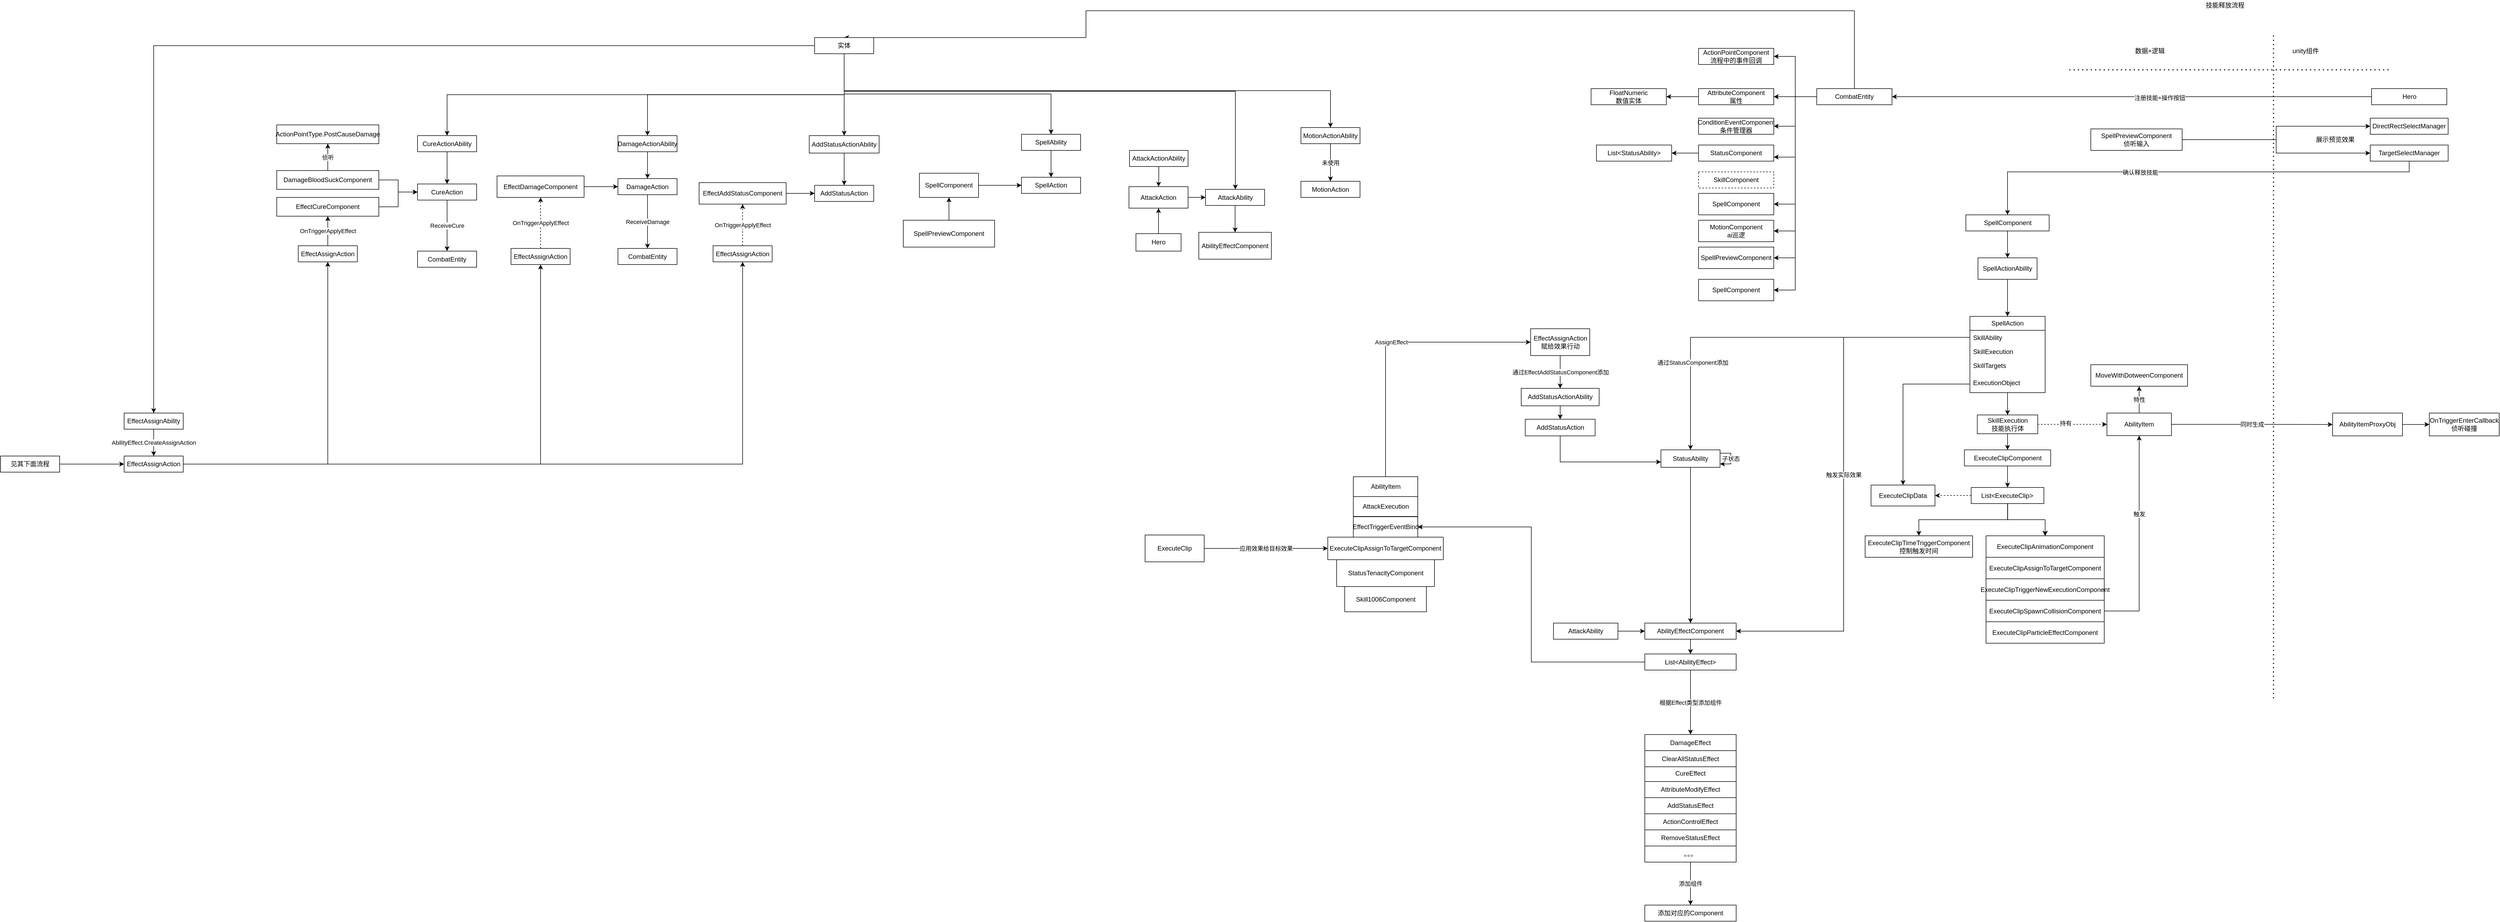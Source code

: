 <mxfile version="21.7.2" type="github">
  <diagram name="第 1 页" id="cYuP9_Ojqshvzmye1KVs">
    <mxGraphModel dx="5370" dy="638" grid="1" gridSize="10" guides="1" tooltips="1" connect="1" arrows="1" fold="1" page="1" pageScale="1" pageWidth="827" pageHeight="1169" math="0" shadow="0">
      <root>
        <mxCell id="0" />
        <mxCell id="1" parent="0" />
        <mxCell id="5B3u7BjO5yEvpYxDOT5w-1" value="技能释放流程" style="text;html=1;strokeColor=none;fillColor=none;align=center;verticalAlign=middle;whiteSpace=wrap;rounded=0;" parent="1" vertex="1">
          <mxGeometry x="350" y="30" width="100" height="20" as="geometry" />
        </mxCell>
        <mxCell id="5B3u7BjO5yEvpYxDOT5w-2" value="" style="endArrow=none;dashed=1;html=1;dashPattern=1 3;strokeWidth=2;rounded=0;" parent="1" edge="1">
          <mxGeometry width="50" height="50" relative="1" as="geometry">
            <mxPoint x="490" y="1330" as="sourcePoint" />
            <mxPoint x="490" y="90" as="targetPoint" />
          </mxGeometry>
        </mxCell>
        <mxCell id="5B3u7BjO5yEvpYxDOT5w-3" value="" style="endArrow=none;dashed=1;html=1;dashPattern=1 3;strokeWidth=2;rounded=0;" parent="1" edge="1">
          <mxGeometry width="50" height="50" relative="1" as="geometry">
            <mxPoint x="110" y="160" as="sourcePoint" />
            <mxPoint x="710" y="160" as="targetPoint" />
          </mxGeometry>
        </mxCell>
        <mxCell id="5B3u7BjO5yEvpYxDOT5w-4" value="数据+逻辑" style="text;html=1;strokeColor=none;fillColor=none;align=center;verticalAlign=middle;whiteSpace=wrap;rounded=0;" parent="1" vertex="1">
          <mxGeometry x="230" y="110" width="60" height="30" as="geometry" />
        </mxCell>
        <mxCell id="5B3u7BjO5yEvpYxDOT5w-5" value="unity组件" style="text;html=1;strokeColor=none;fillColor=none;align=center;verticalAlign=middle;whiteSpace=wrap;rounded=0;" parent="1" vertex="1">
          <mxGeometry x="520" y="110" width="60" height="30" as="geometry" />
        </mxCell>
        <mxCell id="5B3u7BjO5yEvpYxDOT5w-12" value="" style="edgeStyle=orthogonalEdgeStyle;rounded=0;orthogonalLoop=1;jettySize=auto;html=1;" parent="1" source="5B3u7BjO5yEvpYxDOT5w-6" target="5B3u7BjO5yEvpYxDOT5w-11" edge="1">
          <mxGeometry relative="1" as="geometry" />
        </mxCell>
        <mxCell id="5B3u7BjO5yEvpYxDOT5w-13" value="注册技能+操作按钮" style="edgeLabel;html=1;align=center;verticalAlign=middle;resizable=0;points=[];" parent="5B3u7BjO5yEvpYxDOT5w-12" vertex="1" connectable="0">
          <mxGeometry x="-0.115" y="2" relative="1" as="geometry">
            <mxPoint as="offset" />
          </mxGeometry>
        </mxCell>
        <mxCell id="5B3u7BjO5yEvpYxDOT5w-6" value="Hero" style="rounded=0;whiteSpace=wrap;html=1;" parent="1" vertex="1">
          <mxGeometry x="672.5" y="195" width="140" height="30" as="geometry" />
        </mxCell>
        <mxCell id="5B3u7BjO5yEvpYxDOT5w-9" value="" style="edgeStyle=orthogonalEdgeStyle;rounded=0;orthogonalLoop=1;jettySize=auto;html=1;" parent="1" source="5B3u7BjO5yEvpYxDOT5w-7" target="5B3u7BjO5yEvpYxDOT5w-8" edge="1">
          <mxGeometry relative="1" as="geometry" />
        </mxCell>
        <mxCell id="5B3u7BjO5yEvpYxDOT5w-15" style="edgeStyle=orthogonalEdgeStyle;rounded=0;orthogonalLoop=1;jettySize=auto;html=1;" parent="1" source="5B3u7BjO5yEvpYxDOT5w-7" target="5B3u7BjO5yEvpYxDOT5w-14" edge="1">
          <mxGeometry relative="1" as="geometry" />
        </mxCell>
        <mxCell id="5B3u7BjO5yEvpYxDOT5w-7" value="SpellPreviewComponent&lt;br&gt;侦听输入" style="whiteSpace=wrap;html=1;" parent="1" vertex="1">
          <mxGeometry x="150" y="270" width="170" height="40" as="geometry" />
        </mxCell>
        <mxCell id="5B3u7BjO5yEvpYxDOT5w-18" style="edgeStyle=orthogonalEdgeStyle;rounded=0;orthogonalLoop=1;jettySize=auto;html=1;entryX=0.5;entryY=0;entryDx=0;entryDy=0;" parent="1" source="5B3u7BjO5yEvpYxDOT5w-8" target="5B3u7BjO5yEvpYxDOT5w-17" edge="1">
          <mxGeometry relative="1" as="geometry">
            <Array as="points">
              <mxPoint x="620" y="350" />
              <mxPoint x="235" y="350" />
            </Array>
          </mxGeometry>
        </mxCell>
        <mxCell id="5B3u7BjO5yEvpYxDOT5w-19" value="确认释放技能" style="edgeLabel;html=1;align=center;verticalAlign=middle;resizable=0;points=[];" parent="5B3u7BjO5yEvpYxDOT5w-18" vertex="1" connectable="0">
          <mxGeometry x="0.229" y="1" relative="1" as="geometry">
            <mxPoint as="offset" />
          </mxGeometry>
        </mxCell>
        <mxCell id="5B3u7BjO5yEvpYxDOT5w-8" value="TargetSelectManager" style="whiteSpace=wrap;html=1;" parent="1" vertex="1">
          <mxGeometry x="670" y="300" width="145" height="30" as="geometry" />
        </mxCell>
        <mxCell id="5B3u7BjO5yEvpYxDOT5w-73" value="" style="edgeStyle=orthogonalEdgeStyle;rounded=0;orthogonalLoop=1;jettySize=auto;html=1;" parent="1" source="5B3u7BjO5yEvpYxDOT5w-11" target="5B3u7BjO5yEvpYxDOT5w-72" edge="1">
          <mxGeometry relative="1" as="geometry">
            <Array as="points">
              <mxPoint x="-400" y="210" />
              <mxPoint x="-400" y="135" />
            </Array>
          </mxGeometry>
        </mxCell>
        <mxCell id="5B3u7BjO5yEvpYxDOT5w-75" value="" style="edgeStyle=orthogonalEdgeStyle;rounded=0;orthogonalLoop=1;jettySize=auto;html=1;" parent="1" source="5B3u7BjO5yEvpYxDOT5w-11" target="5B3u7BjO5yEvpYxDOT5w-74" edge="1">
          <mxGeometry relative="1" as="geometry" />
        </mxCell>
        <mxCell id="5B3u7BjO5yEvpYxDOT5w-79" value="" style="edgeStyle=orthogonalEdgeStyle;rounded=0;orthogonalLoop=1;jettySize=auto;html=1;" parent="1" source="5B3u7BjO5yEvpYxDOT5w-11" target="5B3u7BjO5yEvpYxDOT5w-74" edge="1">
          <mxGeometry relative="1" as="geometry" />
        </mxCell>
        <mxCell id="5B3u7BjO5yEvpYxDOT5w-81" value="" style="edgeStyle=orthogonalEdgeStyle;rounded=0;orthogonalLoop=1;jettySize=auto;html=1;" parent="1" source="5B3u7BjO5yEvpYxDOT5w-11" target="5B3u7BjO5yEvpYxDOT5w-80" edge="1">
          <mxGeometry relative="1" as="geometry">
            <Array as="points">
              <mxPoint x="-400" y="210" />
              <mxPoint x="-400" y="265" />
            </Array>
          </mxGeometry>
        </mxCell>
        <mxCell id="5B3u7BjO5yEvpYxDOT5w-87" style="edgeStyle=orthogonalEdgeStyle;rounded=0;orthogonalLoop=1;jettySize=auto;html=1;entryX=1;entryY=0.75;entryDx=0;entryDy=0;" parent="1" source="5B3u7BjO5yEvpYxDOT5w-11" target="5B3u7BjO5yEvpYxDOT5w-82" edge="1">
          <mxGeometry relative="1" as="geometry" />
        </mxCell>
        <mxCell id="5B3u7BjO5yEvpYxDOT5w-141" style="edgeStyle=orthogonalEdgeStyle;rounded=0;orthogonalLoop=1;jettySize=auto;html=1;entryX=1;entryY=0.5;entryDx=0;entryDy=0;" parent="1" source="5B3u7BjO5yEvpYxDOT5w-11" target="5B3u7BjO5yEvpYxDOT5w-136" edge="1">
          <mxGeometry relative="1" as="geometry" />
        </mxCell>
        <mxCell id="5B3u7BjO5yEvpYxDOT5w-142" style="edgeStyle=orthogonalEdgeStyle;rounded=0;orthogonalLoop=1;jettySize=auto;html=1;entryX=1;entryY=0.5;entryDx=0;entryDy=0;" parent="1" source="5B3u7BjO5yEvpYxDOT5w-11" target="5B3u7BjO5yEvpYxDOT5w-137" edge="1">
          <mxGeometry relative="1" as="geometry" />
        </mxCell>
        <mxCell id="5B3u7BjO5yEvpYxDOT5w-143" style="edgeStyle=orthogonalEdgeStyle;rounded=0;orthogonalLoop=1;jettySize=auto;html=1;entryX=1;entryY=0.5;entryDx=0;entryDy=0;" parent="1" source="5B3u7BjO5yEvpYxDOT5w-11" target="5B3u7BjO5yEvpYxDOT5w-138" edge="1">
          <mxGeometry relative="1" as="geometry" />
        </mxCell>
        <mxCell id="5B3u7BjO5yEvpYxDOT5w-144" style="edgeStyle=orthogonalEdgeStyle;rounded=0;orthogonalLoop=1;jettySize=auto;html=1;entryX=1;entryY=0.5;entryDx=0;entryDy=0;" parent="1" source="5B3u7BjO5yEvpYxDOT5w-11" target="5B3u7BjO5yEvpYxDOT5w-139" edge="1">
          <mxGeometry relative="1" as="geometry" />
        </mxCell>
        <mxCell id="-J8oJ2Sxk5KtxRYQshvN-3" style="edgeStyle=orthogonalEdgeStyle;rounded=0;orthogonalLoop=1;jettySize=auto;html=1;entryX=0.5;entryY=0;entryDx=0;entryDy=0;exitX=0.5;exitY=0;exitDx=0;exitDy=0;" edge="1" parent="1" source="5B3u7BjO5yEvpYxDOT5w-11" target="-J8oJ2Sxk5KtxRYQshvN-2">
          <mxGeometry relative="1" as="geometry">
            <Array as="points">
              <mxPoint x="-290" y="50" />
              <mxPoint x="-1720" y="50" />
            </Array>
          </mxGeometry>
        </mxCell>
        <mxCell id="5B3u7BjO5yEvpYxDOT5w-11" value="CombatEntity" style="rounded=0;whiteSpace=wrap;html=1;" parent="1" vertex="1">
          <mxGeometry x="-360" y="195" width="140" height="30" as="geometry" />
        </mxCell>
        <mxCell id="5B3u7BjO5yEvpYxDOT5w-14" value="DirectRectSelectManager" style="whiteSpace=wrap;html=1;" parent="1" vertex="1">
          <mxGeometry x="670" y="250" width="145" height="30" as="geometry" />
        </mxCell>
        <mxCell id="5B3u7BjO5yEvpYxDOT5w-16" value="展示预览效果" style="text;html=1;strokeColor=none;fillColor=none;align=center;verticalAlign=middle;whiteSpace=wrap;rounded=0;" parent="1" vertex="1">
          <mxGeometry x="540" y="275" width="130" height="30" as="geometry" />
        </mxCell>
        <mxCell id="5B3u7BjO5yEvpYxDOT5w-21" value="" style="edgeStyle=orthogonalEdgeStyle;rounded=0;orthogonalLoop=1;jettySize=auto;html=1;" parent="1" source="5B3u7BjO5yEvpYxDOT5w-17" target="-J8oJ2Sxk5KtxRYQshvN-30" edge="1">
          <mxGeometry relative="1" as="geometry" />
        </mxCell>
        <mxCell id="5B3u7BjO5yEvpYxDOT5w-17" value="SpellComponent" style="whiteSpace=wrap;html=1;" parent="1" vertex="1">
          <mxGeometry x="-82.5" y="430" width="155" height="30" as="geometry" />
        </mxCell>
        <mxCell id="5B3u7BjO5yEvpYxDOT5w-27" value="" style="edgeStyle=orthogonalEdgeStyle;rounded=0;orthogonalLoop=1;jettySize=auto;html=1;" parent="1" source="5B3u7BjO5yEvpYxDOT5w-22" target="5B3u7BjO5yEvpYxDOT5w-26" edge="1">
          <mxGeometry relative="1" as="geometry" />
        </mxCell>
        <mxCell id="5B3u7BjO5yEvpYxDOT5w-22" value="SpellAction" style="swimlane;fontStyle=0;childLayout=stackLayout;horizontal=1;startSize=26;fillColor=none;horizontalStack=0;resizeParent=1;resizeParentMax=0;resizeLast=0;collapsible=1;marginBottom=0;whiteSpace=wrap;html=1;" parent="1" vertex="1">
          <mxGeometry x="-75" y="619" width="140" height="142" as="geometry" />
        </mxCell>
        <mxCell id="5B3u7BjO5yEvpYxDOT5w-23" value="SkillAbility" style="text;strokeColor=none;fillColor=none;align=left;verticalAlign=top;spacingLeft=4;spacingRight=4;overflow=hidden;rotatable=0;points=[[0,0.5],[1,0.5]];portConstraint=eastwest;whiteSpace=wrap;html=1;" parent="5B3u7BjO5yEvpYxDOT5w-22" vertex="1">
          <mxGeometry y="26" width="140" height="26" as="geometry" />
        </mxCell>
        <mxCell id="5B3u7BjO5yEvpYxDOT5w-24" value="SkillExecution" style="text;strokeColor=none;fillColor=none;align=left;verticalAlign=top;spacingLeft=4;spacingRight=4;overflow=hidden;rotatable=0;points=[[0,0.5],[1,0.5]];portConstraint=eastwest;whiteSpace=wrap;html=1;" parent="5B3u7BjO5yEvpYxDOT5w-22" vertex="1">
          <mxGeometry y="52" width="140" height="26" as="geometry" />
        </mxCell>
        <mxCell id="5B3u7BjO5yEvpYxDOT5w-62" value="SkillTargets" style="text;strokeColor=none;fillColor=none;align=left;verticalAlign=top;spacingLeft=4;spacingRight=4;overflow=hidden;rotatable=0;points=[[0,0.5],[1,0.5]];portConstraint=eastwest;whiteSpace=wrap;html=1;" parent="5B3u7BjO5yEvpYxDOT5w-22" vertex="1">
          <mxGeometry y="78" width="140" height="32" as="geometry" />
        </mxCell>
        <mxCell id="5B3u7BjO5yEvpYxDOT5w-25" value="ExecutionObject" style="text;strokeColor=none;fillColor=none;align=left;verticalAlign=top;spacingLeft=4;spacingRight=4;overflow=hidden;rotatable=0;points=[[0,0.5],[1,0.5]];portConstraint=eastwest;whiteSpace=wrap;html=1;" parent="5B3u7BjO5yEvpYxDOT5w-22" vertex="1">
          <mxGeometry y="110" width="140" height="32" as="geometry" />
        </mxCell>
        <mxCell id="5B3u7BjO5yEvpYxDOT5w-29" value="" style="edgeStyle=orthogonalEdgeStyle;rounded=0;orthogonalLoop=1;jettySize=auto;html=1;" parent="1" source="5B3u7BjO5yEvpYxDOT5w-26" target="5B3u7BjO5yEvpYxDOT5w-28" edge="1">
          <mxGeometry relative="1" as="geometry" />
        </mxCell>
        <mxCell id="5B3u7BjO5yEvpYxDOT5w-55" style="edgeStyle=orthogonalEdgeStyle;rounded=0;orthogonalLoop=1;jettySize=auto;html=1;dashed=1;" parent="1" source="5B3u7BjO5yEvpYxDOT5w-26" target="5B3u7BjO5yEvpYxDOT5w-48" edge="1">
          <mxGeometry relative="1" as="geometry" />
        </mxCell>
        <mxCell id="5B3u7BjO5yEvpYxDOT5w-56" value="持有" style="edgeLabel;html=1;align=center;verticalAlign=middle;resizable=0;points=[];" parent="5B3u7BjO5yEvpYxDOT5w-55" vertex="1" connectable="0">
          <mxGeometry x="-0.198" y="2" relative="1" as="geometry">
            <mxPoint as="offset" />
          </mxGeometry>
        </mxCell>
        <mxCell id="5B3u7BjO5yEvpYxDOT5w-26" value="SkillExecution&lt;br&gt;技能执行体" style="whiteSpace=wrap;html=1;fillColor=none;fontStyle=0;startSize=26;" parent="1" vertex="1">
          <mxGeometry x="-61.25" y="802.5" width="112.5" height="35" as="geometry" />
        </mxCell>
        <mxCell id="5B3u7BjO5yEvpYxDOT5w-31" value="" style="edgeStyle=orthogonalEdgeStyle;rounded=0;orthogonalLoop=1;jettySize=auto;html=1;" parent="1" source="5B3u7BjO5yEvpYxDOT5w-28" target="5B3u7BjO5yEvpYxDOT5w-30" edge="1">
          <mxGeometry relative="1" as="geometry" />
        </mxCell>
        <mxCell id="5B3u7BjO5yEvpYxDOT5w-28" value="ExecuteClipComponent" style="whiteSpace=wrap;html=1;fillColor=none;fontStyle=0;startSize=26;" parent="1" vertex="1">
          <mxGeometry x="-85.31" y="867.5" width="160.62" height="30" as="geometry" />
        </mxCell>
        <mxCell id="5B3u7BjO5yEvpYxDOT5w-33" value="" style="edgeStyle=orthogonalEdgeStyle;rounded=0;orthogonalLoop=1;jettySize=auto;html=1;" parent="1" source="5B3u7BjO5yEvpYxDOT5w-30" target="5B3u7BjO5yEvpYxDOT5w-32" edge="1">
          <mxGeometry relative="1" as="geometry" />
        </mxCell>
        <mxCell id="5B3u7BjO5yEvpYxDOT5w-34" value="" style="edgeStyle=orthogonalEdgeStyle;rounded=0;orthogonalLoop=1;jettySize=auto;html=1;" parent="1" source="5B3u7BjO5yEvpYxDOT5w-30" target="5B3u7BjO5yEvpYxDOT5w-32" edge="1">
          <mxGeometry relative="1" as="geometry" />
        </mxCell>
        <mxCell id="5B3u7BjO5yEvpYxDOT5w-35" value="" style="edgeStyle=orthogonalEdgeStyle;rounded=0;orthogonalLoop=1;jettySize=auto;html=1;" parent="1" source="5B3u7BjO5yEvpYxDOT5w-30" target="5B3u7BjO5yEvpYxDOT5w-32" edge="1">
          <mxGeometry relative="1" as="geometry" />
        </mxCell>
        <mxCell id="5B3u7BjO5yEvpYxDOT5w-36" value="" style="edgeStyle=orthogonalEdgeStyle;rounded=0;orthogonalLoop=1;jettySize=auto;html=1;" parent="1" source="5B3u7BjO5yEvpYxDOT5w-30" target="5B3u7BjO5yEvpYxDOT5w-32" edge="1">
          <mxGeometry relative="1" as="geometry" />
        </mxCell>
        <mxCell id="5B3u7BjO5yEvpYxDOT5w-37" value="" style="edgeStyle=orthogonalEdgeStyle;rounded=0;orthogonalLoop=1;jettySize=auto;html=1;" parent="1" source="5B3u7BjO5yEvpYxDOT5w-30" target="5B3u7BjO5yEvpYxDOT5w-32" edge="1">
          <mxGeometry relative="1" as="geometry" />
        </mxCell>
        <mxCell id="5B3u7BjO5yEvpYxDOT5w-40" value="" style="edgeStyle=orthogonalEdgeStyle;rounded=0;orthogonalLoop=1;jettySize=auto;html=1;" parent="1" source="5B3u7BjO5yEvpYxDOT5w-30" target="5B3u7BjO5yEvpYxDOT5w-32" edge="1">
          <mxGeometry relative="1" as="geometry" />
        </mxCell>
        <mxCell id="5B3u7BjO5yEvpYxDOT5w-41" value="" style="edgeStyle=orthogonalEdgeStyle;rounded=0;orthogonalLoop=1;jettySize=auto;html=1;" parent="1" source="5B3u7BjO5yEvpYxDOT5w-30" target="5B3u7BjO5yEvpYxDOT5w-32" edge="1">
          <mxGeometry relative="1" as="geometry" />
        </mxCell>
        <mxCell id="5B3u7BjO5yEvpYxDOT5w-42" value="" style="edgeStyle=orthogonalEdgeStyle;rounded=0;orthogonalLoop=1;jettySize=auto;html=1;" parent="1" source="5B3u7BjO5yEvpYxDOT5w-30" target="5B3u7BjO5yEvpYxDOT5w-32" edge="1">
          <mxGeometry relative="1" as="geometry" />
        </mxCell>
        <mxCell id="5B3u7BjO5yEvpYxDOT5w-46" value="" style="edgeStyle=orthogonalEdgeStyle;rounded=0;orthogonalLoop=1;jettySize=auto;html=1;" parent="1" source="5B3u7BjO5yEvpYxDOT5w-30" target="5B3u7BjO5yEvpYxDOT5w-45" edge="1">
          <mxGeometry relative="1" as="geometry">
            <mxPoint x="50" y="1037.5" as="targetPoint" />
          </mxGeometry>
        </mxCell>
        <mxCell id="5B3u7BjO5yEvpYxDOT5w-66" style="edgeStyle=orthogonalEdgeStyle;rounded=0;orthogonalLoop=1;jettySize=auto;html=1;dashed=1;" parent="1" source="5B3u7BjO5yEvpYxDOT5w-30" target="5B3u7BjO5yEvpYxDOT5w-64" edge="1">
          <mxGeometry relative="1" as="geometry" />
        </mxCell>
        <mxCell id="5B3u7BjO5yEvpYxDOT5w-30" value="List&amp;lt;ExecuteClip&amp;gt;" style="whiteSpace=wrap;html=1;fillColor=none;fontStyle=0;startSize=26;" parent="1" vertex="1">
          <mxGeometry x="-72.65" y="937.5" width="135.31" height="30" as="geometry" />
        </mxCell>
        <mxCell id="5B3u7BjO5yEvpYxDOT5w-32" value="ExecuteClipAnimationComponent" style="whiteSpace=wrap;html=1;fillColor=none;fontStyle=0;startSize=26;" parent="1" vertex="1">
          <mxGeometry x="-45" y="1027.5" width="220" height="40" as="geometry" />
        </mxCell>
        <mxCell id="5B3u7BjO5yEvpYxDOT5w-45" value="ExecuteClipTimeTriggerComponent&lt;br&gt;控制触发时间" style="whiteSpace=wrap;html=1;fillColor=none;fontStyle=0;startSize=26;" parent="1" vertex="1">
          <mxGeometry x="-270" y="1027.5" width="200" height="40" as="geometry" />
        </mxCell>
        <mxCell id="5B3u7BjO5yEvpYxDOT5w-61" value="同时生成" style="edgeStyle=orthogonalEdgeStyle;rounded=0;orthogonalLoop=1;jettySize=auto;html=1;" parent="1" source="5B3u7BjO5yEvpYxDOT5w-48" target="5B3u7BjO5yEvpYxDOT5w-58" edge="1">
          <mxGeometry relative="1" as="geometry" />
        </mxCell>
        <mxCell id="5B3u7BjO5yEvpYxDOT5w-71" value="特性" style="edgeStyle=orthogonalEdgeStyle;rounded=0;orthogonalLoop=1;jettySize=auto;html=1;" parent="1" source="5B3u7BjO5yEvpYxDOT5w-48" target="5B3u7BjO5yEvpYxDOT5w-70" edge="1">
          <mxGeometry relative="1" as="geometry" />
        </mxCell>
        <mxCell id="5B3u7BjO5yEvpYxDOT5w-48" value="AbilityItem" style="html=1;whiteSpace=wrap;" parent="1" vertex="1">
          <mxGeometry x="180" y="799" width="120" height="42" as="geometry" />
        </mxCell>
        <mxCell id="5B3u7BjO5yEvpYxDOT5w-49" value="ExecuteClipAssignToTargetComponent" style="html=1;whiteSpace=wrap;" parent="1" vertex="1">
          <mxGeometry x="-45" y="1067.5" width="220" height="40" as="geometry" />
        </mxCell>
        <mxCell id="5B3u7BjO5yEvpYxDOT5w-50" value="ExecuteClipTriggerNewExecutionComponent" style="html=1;whiteSpace=wrap;" parent="1" vertex="1">
          <mxGeometry x="-45" y="1107.5" width="220" height="40" as="geometry" />
        </mxCell>
        <mxCell id="5B3u7BjO5yEvpYxDOT5w-54" style="edgeStyle=orthogonalEdgeStyle;rounded=0;orthogonalLoop=1;jettySize=auto;html=1;entryX=0.5;entryY=1;entryDx=0;entryDy=0;" parent="1" source="5B3u7BjO5yEvpYxDOT5w-51" target="5B3u7BjO5yEvpYxDOT5w-48" edge="1">
          <mxGeometry relative="1" as="geometry" />
        </mxCell>
        <mxCell id="5B3u7BjO5yEvpYxDOT5w-57" value="触发" style="edgeLabel;html=1;align=center;verticalAlign=middle;resizable=0;points=[];" parent="5B3u7BjO5yEvpYxDOT5w-54" vertex="1" connectable="0">
          <mxGeometry x="0.254" relative="1" as="geometry">
            <mxPoint as="offset" />
          </mxGeometry>
        </mxCell>
        <mxCell id="5B3u7BjO5yEvpYxDOT5w-51" value="ExecuteClipSpawnCollisionComponent" style="html=1;whiteSpace=wrap;" parent="1" vertex="1">
          <mxGeometry x="-45" y="1147.5" width="220" height="40" as="geometry" />
        </mxCell>
        <mxCell id="5B3u7BjO5yEvpYxDOT5w-52" value="ExecuteClipParticleEffectComponent" style="html=1;whiteSpace=wrap;" parent="1" vertex="1">
          <mxGeometry x="-45" y="1187.5" width="220" height="40" as="geometry" />
        </mxCell>
        <mxCell id="5B3u7BjO5yEvpYxDOT5w-68" value="" style="edgeStyle=orthogonalEdgeStyle;rounded=0;orthogonalLoop=1;jettySize=auto;html=1;" parent="1" source="5B3u7BjO5yEvpYxDOT5w-58" target="5B3u7BjO5yEvpYxDOT5w-67" edge="1">
          <mxGeometry relative="1" as="geometry" />
        </mxCell>
        <mxCell id="5B3u7BjO5yEvpYxDOT5w-58" value="AbilityItemProxyObj" style="html=1;whiteSpace=wrap;" parent="1" vertex="1">
          <mxGeometry x="600" y="799" width="130" height="42.5" as="geometry" />
        </mxCell>
        <mxCell id="5B3u7BjO5yEvpYxDOT5w-64" value="ExecuteClipData" style="html=1;whiteSpace=wrap;" parent="1" vertex="1">
          <mxGeometry x="-259" y="933" width="119" height="39" as="geometry" />
        </mxCell>
        <mxCell id="5B3u7BjO5yEvpYxDOT5w-65" style="edgeStyle=orthogonalEdgeStyle;rounded=0;orthogonalLoop=1;jettySize=auto;html=1;" parent="1" source="5B3u7BjO5yEvpYxDOT5w-25" target="5B3u7BjO5yEvpYxDOT5w-64" edge="1">
          <mxGeometry relative="1" as="geometry" />
        </mxCell>
        <mxCell id="5B3u7BjO5yEvpYxDOT5w-67" value="OnTriggerEnterCallback&lt;br&gt;侦听碰撞" style="html=1;whiteSpace=wrap;" parent="1" vertex="1">
          <mxGeometry x="780" y="799" width="130" height="42.5" as="geometry" />
        </mxCell>
        <mxCell id="5B3u7BjO5yEvpYxDOT5w-70" value="MoveWithDotweenComponent" style="html=1;whiteSpace=wrap;" parent="1" vertex="1">
          <mxGeometry x="150" y="709" width="180" height="40" as="geometry" />
        </mxCell>
        <mxCell id="5B3u7BjO5yEvpYxDOT5w-72" value="ActionPointComponent&lt;br&gt;流程中的事件回调" style="rounded=0;whiteSpace=wrap;html=1;" parent="1" vertex="1">
          <mxGeometry x="-580" y="120" width="140" height="30" as="geometry" />
        </mxCell>
        <mxCell id="5B3u7BjO5yEvpYxDOT5w-77" value="" style="edgeStyle=orthogonalEdgeStyle;rounded=0;orthogonalLoop=1;jettySize=auto;html=1;" parent="1" source="5B3u7BjO5yEvpYxDOT5w-74" target="5B3u7BjO5yEvpYxDOT5w-76" edge="1">
          <mxGeometry relative="1" as="geometry" />
        </mxCell>
        <mxCell id="5B3u7BjO5yEvpYxDOT5w-74" value="AttributeComponent&lt;br&gt;属性" style="rounded=0;whiteSpace=wrap;html=1;" parent="1" vertex="1">
          <mxGeometry x="-580" y="195" width="140" height="30" as="geometry" />
        </mxCell>
        <mxCell id="5B3u7BjO5yEvpYxDOT5w-76" value="FloatNumeric&lt;br&gt;数值实体" style="rounded=0;whiteSpace=wrap;html=1;" parent="1" vertex="1">
          <mxGeometry x="-780" y="195" width="140" height="30" as="geometry" />
        </mxCell>
        <mxCell id="5B3u7BjO5yEvpYxDOT5w-80" value="ConditionEventComponent&lt;br&gt;条件管理器" style="rounded=0;whiteSpace=wrap;html=1;" parent="1" vertex="1">
          <mxGeometry x="-580" y="250" width="140" height="30" as="geometry" />
        </mxCell>
        <mxCell id="5B3u7BjO5yEvpYxDOT5w-86" style="edgeStyle=orthogonalEdgeStyle;rounded=0;orthogonalLoop=1;jettySize=auto;html=1;" parent="1" source="5B3u7BjO5yEvpYxDOT5w-82" target="5B3u7BjO5yEvpYxDOT5w-83" edge="1">
          <mxGeometry relative="1" as="geometry" />
        </mxCell>
        <mxCell id="5B3u7BjO5yEvpYxDOT5w-82" value="StatusComponent" style="rounded=0;whiteSpace=wrap;html=1;" parent="1" vertex="1">
          <mxGeometry x="-580" y="300" width="140" height="30" as="geometry" />
        </mxCell>
        <mxCell id="5B3u7BjO5yEvpYxDOT5w-83" value="List&amp;lt;StatusAbility&amp;gt;" style="rounded=0;whiteSpace=wrap;html=1;" parent="1" vertex="1">
          <mxGeometry x="-770" y="300" width="140" height="30" as="geometry" />
        </mxCell>
        <mxCell id="5B3u7BjO5yEvpYxDOT5w-84" value="SkillComponent" style="rounded=0;whiteSpace=wrap;html=1;dashed=1;" parent="1" vertex="1">
          <mxGeometry x="-580" y="350" width="140" height="30" as="geometry" />
        </mxCell>
        <mxCell id="5B3u7BjO5yEvpYxDOT5w-98" value="" style="edgeStyle=orthogonalEdgeStyle;rounded=0;orthogonalLoop=1;jettySize=auto;html=1;" parent="1" source="5B3u7BjO5yEvpYxDOT5w-94" target="5B3u7BjO5yEvpYxDOT5w-97" edge="1">
          <mxGeometry relative="1" as="geometry" />
        </mxCell>
        <mxCell id="5B3u7BjO5yEvpYxDOT5w-94" value="StatusAbility" style="html=1;whiteSpace=wrap;" parent="1" vertex="1">
          <mxGeometry x="-650" y="867.5" width="110" height="32.5" as="geometry" />
        </mxCell>
        <mxCell id="5B3u7BjO5yEvpYxDOT5w-93" style="edgeStyle=orthogonalEdgeStyle;rounded=0;orthogonalLoop=1;jettySize=auto;html=1;" parent="1" source="5B3u7BjO5yEvpYxDOT5w-23" target="5B3u7BjO5yEvpYxDOT5w-94" edge="1">
          <mxGeometry relative="1" as="geometry">
            <mxPoint x="-200" y="658" as="targetPoint" />
          </mxGeometry>
        </mxCell>
        <mxCell id="5B3u7BjO5yEvpYxDOT5w-95" value="通过StatusComponent添加" style="edgeLabel;html=1;align=center;verticalAlign=middle;resizable=0;points=[];" parent="5B3u7BjO5yEvpYxDOT5w-93" vertex="1" connectable="0">
          <mxGeometry x="0.554" y="4" relative="1" as="geometry">
            <mxPoint as="offset" />
          </mxGeometry>
        </mxCell>
        <mxCell id="5B3u7BjO5yEvpYxDOT5w-96" value="子状态" style="edgeStyle=orthogonalEdgeStyle;rounded=0;orthogonalLoop=1;jettySize=auto;html=1;" parent="1" source="5B3u7BjO5yEvpYxDOT5w-94" target="5B3u7BjO5yEvpYxDOT5w-94" edge="1">
          <mxGeometry relative="1" as="geometry" />
        </mxCell>
        <mxCell id="5B3u7BjO5yEvpYxDOT5w-100" value="" style="edgeStyle=orthogonalEdgeStyle;rounded=0;orthogonalLoop=1;jettySize=auto;html=1;" parent="1" source="5B3u7BjO5yEvpYxDOT5w-97" target="5B3u7BjO5yEvpYxDOT5w-99" edge="1">
          <mxGeometry relative="1" as="geometry" />
        </mxCell>
        <mxCell id="5B3u7BjO5yEvpYxDOT5w-97" value="AbilityEffectComponent" style="html=1;whiteSpace=wrap;" parent="1" vertex="1">
          <mxGeometry x="-680" y="1190" width="170" height="30" as="geometry" />
        </mxCell>
        <mxCell id="5B3u7BjO5yEvpYxDOT5w-132" style="edgeStyle=orthogonalEdgeStyle;rounded=0;orthogonalLoop=1;jettySize=auto;html=1;entryX=1;entryY=0.5;entryDx=0;entryDy=0;" parent="1" source="5B3u7BjO5yEvpYxDOT5w-99" target="5B3u7BjO5yEvpYxDOT5w-126" edge="1">
          <mxGeometry relative="1" as="geometry" />
        </mxCell>
        <mxCell id="-J8oJ2Sxk5KtxRYQshvN-27" value="根据Effect类型添加组件" style="edgeStyle=orthogonalEdgeStyle;rounded=0;orthogonalLoop=1;jettySize=auto;html=1;" edge="1" parent="1" source="5B3u7BjO5yEvpYxDOT5w-99" target="5B3u7BjO5yEvpYxDOT5w-103">
          <mxGeometry relative="1" as="geometry" />
        </mxCell>
        <mxCell id="5B3u7BjO5yEvpYxDOT5w-99" value="List&amp;lt;AbilityEffect&amp;gt;" style="html=1;whiteSpace=wrap;" parent="1" vertex="1">
          <mxGeometry x="-680" y="1247.5" width="170" height="30" as="geometry" />
        </mxCell>
        <mxCell id="5B3u7BjO5yEvpYxDOT5w-103" value="DamageEffect" style="html=1;whiteSpace=wrap;" parent="1" vertex="1">
          <mxGeometry x="-680" y="1397.5" width="170" height="30" as="geometry" />
        </mxCell>
        <mxCell id="5B3u7BjO5yEvpYxDOT5w-105" value="CureEffect" style="html=1;whiteSpace=wrap;" parent="1" vertex="1">
          <mxGeometry x="-680" y="1455" width="170" height="30" as="geometry" />
        </mxCell>
        <mxCell id="5B3u7BjO5yEvpYxDOT5w-107" value="AttributeModifyEffect" style="html=1;whiteSpace=wrap;" parent="1" vertex="1">
          <mxGeometry x="-680" y="1485" width="170" height="30" as="geometry" />
        </mxCell>
        <mxCell id="5B3u7BjO5yEvpYxDOT5w-109" value="ClearAllStatusEffect" style="html=1;whiteSpace=wrap;" parent="1" vertex="1">
          <mxGeometry x="-680" y="1427.5" width="170" height="30" as="geometry" />
        </mxCell>
        <mxCell id="5B3u7BjO5yEvpYxDOT5w-111" value="AddStatusEffect" style="html=1;whiteSpace=wrap;" parent="1" vertex="1">
          <mxGeometry x="-680" y="1515" width="170" height="30" as="geometry" />
        </mxCell>
        <mxCell id="5B3u7BjO5yEvpYxDOT5w-112" value="ActionControlEffect" style="html=1;whiteSpace=wrap;" parent="1" vertex="1">
          <mxGeometry x="-680" y="1545" width="170" height="30" as="geometry" />
        </mxCell>
        <mxCell id="5B3u7BjO5yEvpYxDOT5w-113" value="RemoveStatusEffect" style="html=1;whiteSpace=wrap;" parent="1" vertex="1">
          <mxGeometry x="-680" y="1575" width="170" height="30" as="geometry" />
        </mxCell>
        <mxCell id="-J8oJ2Sxk5KtxRYQshvN-24" value="添加组件" style="edgeStyle=orthogonalEdgeStyle;rounded=0;orthogonalLoop=1;jettySize=auto;html=1;" edge="1" parent="1" source="5B3u7BjO5yEvpYxDOT5w-114" target="-J8oJ2Sxk5KtxRYQshvN-23">
          <mxGeometry relative="1" as="geometry" />
        </mxCell>
        <mxCell id="5B3u7BjO5yEvpYxDOT5w-114" value="。。。" style="html=1;whiteSpace=wrap;" parent="1" vertex="1">
          <mxGeometry x="-680" y="1605" width="170" height="30" as="geometry" />
        </mxCell>
        <mxCell id="5B3u7BjO5yEvpYxDOT5w-121" style="edgeStyle=orthogonalEdgeStyle;rounded=0;orthogonalLoop=1;jettySize=auto;html=1;" parent="1" source="5B3u7BjO5yEvpYxDOT5w-115" target="5B3u7BjO5yEvpYxDOT5w-94" edge="1">
          <mxGeometry relative="1" as="geometry">
            <Array as="points">
              <mxPoint x="-837" y="890" />
            </Array>
          </mxGeometry>
        </mxCell>
        <mxCell id="5B3u7BjO5yEvpYxDOT5w-115" value="AddStatusAction" style="html=1;whiteSpace=wrap;" parent="1" vertex="1">
          <mxGeometry x="-902.5" y="810.5" width="130" height="31" as="geometry" />
        </mxCell>
        <mxCell id="5B3u7BjO5yEvpYxDOT5w-117" style="edgeStyle=orthogonalEdgeStyle;rounded=0;orthogonalLoop=1;jettySize=auto;html=1;" parent="1" source="5B3u7BjO5yEvpYxDOT5w-116" target="5B3u7BjO5yEvpYxDOT5w-115" edge="1">
          <mxGeometry relative="1" as="geometry" />
        </mxCell>
        <mxCell id="5B3u7BjO5yEvpYxDOT5w-116" value="AddStatusActionAbility" style="html=1;whiteSpace=wrap;" parent="1" vertex="1">
          <mxGeometry x="-910" y="753" width="145" height="32.5" as="geometry" />
        </mxCell>
        <mxCell id="5B3u7BjO5yEvpYxDOT5w-119" value="通过EffectAddStatusComponent添加" style="edgeStyle=orthogonalEdgeStyle;rounded=0;orthogonalLoop=1;jettySize=auto;html=1;" parent="1" source="5B3u7BjO5yEvpYxDOT5w-118" target="5B3u7BjO5yEvpYxDOT5w-116" edge="1">
          <mxGeometry relative="1" as="geometry" />
        </mxCell>
        <mxCell id="5B3u7BjO5yEvpYxDOT5w-118" value="EffectAssignAction&lt;br&gt;赋给效果行动" style="html=1;whiteSpace=wrap;" parent="1" vertex="1">
          <mxGeometry x="-892.5" y="642" width="110" height="50" as="geometry" />
        </mxCell>
        <mxCell id="5B3u7BjO5yEvpYxDOT5w-123" value="AssignEffect" style="edgeStyle=orthogonalEdgeStyle;rounded=0;orthogonalLoop=1;jettySize=auto;html=1;" parent="1" source="5B3u7BjO5yEvpYxDOT5w-122" target="5B3u7BjO5yEvpYxDOT5w-118" edge="1">
          <mxGeometry relative="1" as="geometry">
            <Array as="points">
              <mxPoint x="-1162" y="667" />
            </Array>
          </mxGeometry>
        </mxCell>
        <mxCell id="5B3u7BjO5yEvpYxDOT5w-122" value="AbilityItem" style="html=1;whiteSpace=wrap;" parent="1" vertex="1">
          <mxGeometry x="-1222.5" y="917.5" width="120" height="37" as="geometry" />
        </mxCell>
        <mxCell id="5B3u7BjO5yEvpYxDOT5w-125" value="AttackExecution" style="html=1;whiteSpace=wrap;" parent="1" vertex="1">
          <mxGeometry x="-1222.5" y="954.5" width="120" height="37" as="geometry" />
        </mxCell>
        <mxCell id="5B3u7BjO5yEvpYxDOT5w-126" value="EffectTriggerEventBind" style="html=1;whiteSpace=wrap;" parent="1" vertex="1">
          <mxGeometry x="-1222.5" y="992" width="120" height="38" as="geometry" />
        </mxCell>
        <mxCell id="5B3u7BjO5yEvpYxDOT5w-127" value="ExecuteClipAssignToTargetComponent" style="html=1;whiteSpace=wrap;" parent="1" vertex="1">
          <mxGeometry x="-1270" y="1030" width="215" height="42" as="geometry" />
        </mxCell>
        <mxCell id="5B3u7BjO5yEvpYxDOT5w-128" value="StatusTenacityComponent" style="html=1;whiteSpace=wrap;" parent="1" vertex="1">
          <mxGeometry x="-1253.5" y="1072" width="182" height="50" as="geometry" />
        </mxCell>
        <mxCell id="5B3u7BjO5yEvpYxDOT5w-129" value="Skill1006Component" style="html=1;whiteSpace=wrap;" parent="1" vertex="1">
          <mxGeometry x="-1238.5" y="1122" width="152" height="47" as="geometry" />
        </mxCell>
        <mxCell id="5B3u7BjO5yEvpYxDOT5w-134" value="应用效果给目标效果" style="edgeStyle=orthogonalEdgeStyle;rounded=0;orthogonalLoop=1;jettySize=auto;html=1;" parent="1" source="5B3u7BjO5yEvpYxDOT5w-133" target="5B3u7BjO5yEvpYxDOT5w-127" edge="1">
          <mxGeometry relative="1" as="geometry" />
        </mxCell>
        <mxCell id="5B3u7BjO5yEvpYxDOT5w-133" value="ExecuteClip" style="html=1;whiteSpace=wrap;" parent="1" vertex="1">
          <mxGeometry x="-1610" y="1026" width="110" height="50" as="geometry" />
        </mxCell>
        <mxCell id="5B3u7BjO5yEvpYxDOT5w-136" value="SpellComponent" style="html=1;whiteSpace=wrap;" parent="1" vertex="1">
          <mxGeometry x="-580" y="390" width="140" height="40" as="geometry" />
        </mxCell>
        <mxCell id="5B3u7BjO5yEvpYxDOT5w-137" value="MotionComponent&lt;br&gt;ai巡逻" style="html=1;whiteSpace=wrap;" parent="1" vertex="1">
          <mxGeometry x="-580" y="440" width="140" height="40" as="geometry" />
        </mxCell>
        <mxCell id="5B3u7BjO5yEvpYxDOT5w-138" value="SpellPreviewComponent" style="html=1;whiteSpace=wrap;" parent="1" vertex="1">
          <mxGeometry x="-580" y="490" width="140" height="40" as="geometry" />
        </mxCell>
        <mxCell id="5B3u7BjO5yEvpYxDOT5w-139" value="SpellComponent" style="html=1;whiteSpace=wrap;" parent="1" vertex="1">
          <mxGeometry x="-580" y="550" width="140" height="40" as="geometry" />
        </mxCell>
        <mxCell id="5B3u7BjO5yEvpYxDOT5w-148" value="触发实际效果" style="edgeStyle=orthogonalEdgeStyle;rounded=0;orthogonalLoop=1;jettySize=auto;html=1;entryX=1;entryY=0.5;entryDx=0;entryDy=0;" parent="1" source="5B3u7BjO5yEvpYxDOT5w-23" target="5B3u7BjO5yEvpYxDOT5w-97" edge="1">
          <mxGeometry relative="1" as="geometry">
            <Array as="points">
              <mxPoint x="-310" y="658" />
              <mxPoint x="-310" y="1205" />
            </Array>
          </mxGeometry>
        </mxCell>
        <mxCell id="-J8oJ2Sxk5KtxRYQshvN-5" style="edgeStyle=orthogonalEdgeStyle;rounded=0;orthogonalLoop=1;jettySize=auto;html=1;exitX=0.5;exitY=1;exitDx=0;exitDy=0;" edge="1" parent="1" source="-J8oJ2Sxk5KtxRYQshvN-2" target="-J8oJ2Sxk5KtxRYQshvN-4">
          <mxGeometry relative="1" as="geometry" />
        </mxCell>
        <mxCell id="-J8oJ2Sxk5KtxRYQshvN-7" style="edgeStyle=orthogonalEdgeStyle;rounded=0;orthogonalLoop=1;jettySize=auto;html=1;exitX=0.5;exitY=1;exitDx=0;exitDy=0;" edge="1" parent="1" source="-J8oJ2Sxk5KtxRYQshvN-2" target="-J8oJ2Sxk5KtxRYQshvN-6">
          <mxGeometry relative="1" as="geometry" />
        </mxCell>
        <mxCell id="-J8oJ2Sxk5KtxRYQshvN-9" style="edgeStyle=orthogonalEdgeStyle;rounded=0;orthogonalLoop=1;jettySize=auto;html=1;exitX=0.5;exitY=1;exitDx=0;exitDy=0;" edge="1" parent="1" source="-J8oJ2Sxk5KtxRYQshvN-2" target="-J8oJ2Sxk5KtxRYQshvN-8">
          <mxGeometry relative="1" as="geometry">
            <Array as="points">
              <mxPoint x="-2170" y="115" />
              <mxPoint x="-3455" y="115" />
            </Array>
          </mxGeometry>
        </mxCell>
        <mxCell id="-J8oJ2Sxk5KtxRYQshvN-11" style="edgeStyle=orthogonalEdgeStyle;rounded=0;orthogonalLoop=1;jettySize=auto;html=1;exitX=0.5;exitY=1;exitDx=0;exitDy=0;" edge="1" parent="1" source="-J8oJ2Sxk5KtxRYQshvN-2" target="-J8oJ2Sxk5KtxRYQshvN-10">
          <mxGeometry relative="1" as="geometry">
            <Array as="points">
              <mxPoint x="-2170" y="200" />
              <mxPoint x="-1442" y="200" />
            </Array>
          </mxGeometry>
        </mxCell>
        <mxCell id="-J8oJ2Sxk5KtxRYQshvN-13" style="edgeStyle=orthogonalEdgeStyle;rounded=0;orthogonalLoop=1;jettySize=auto;html=1;exitX=0.5;exitY=1;exitDx=0;exitDy=0;" edge="1" parent="1" source="-J8oJ2Sxk5KtxRYQshvN-2" target="-J8oJ2Sxk5KtxRYQshvN-12">
          <mxGeometry relative="1" as="geometry" />
        </mxCell>
        <mxCell id="-J8oJ2Sxk5KtxRYQshvN-60" value="" style="edgeStyle=orthogonalEdgeStyle;rounded=0;orthogonalLoop=1;jettySize=auto;html=1;exitX=0.5;exitY=1;exitDx=0;exitDy=0;" edge="1" parent="1" source="-J8oJ2Sxk5KtxRYQshvN-2" target="-J8oJ2Sxk5KtxRYQshvN-59">
          <mxGeometry relative="1" as="geometry" />
        </mxCell>
        <mxCell id="-J8oJ2Sxk5KtxRYQshvN-65" value="" style="edgeStyle=orthogonalEdgeStyle;rounded=0;orthogonalLoop=1;jettySize=auto;html=1;exitX=0.5;exitY=1;exitDx=0;exitDy=0;" edge="1" parent="1" source="-J8oJ2Sxk5KtxRYQshvN-2" target="-J8oJ2Sxk5KtxRYQshvN-64">
          <mxGeometry relative="1" as="geometry" />
        </mxCell>
        <mxCell id="-J8oJ2Sxk5KtxRYQshvN-2" value="实体" style="html=1;whiteSpace=wrap;" vertex="1" parent="1">
          <mxGeometry x="-2225" y="100" width="110" height="30" as="geometry" />
        </mxCell>
        <mxCell id="-J8oJ2Sxk5KtxRYQshvN-34" value="" style="edgeStyle=orthogonalEdgeStyle;rounded=0;orthogonalLoop=1;jettySize=auto;html=1;" edge="1" parent="1" source="-J8oJ2Sxk5KtxRYQshvN-4" target="-J8oJ2Sxk5KtxRYQshvN-33">
          <mxGeometry relative="1" as="geometry" />
        </mxCell>
        <mxCell id="-J8oJ2Sxk5KtxRYQshvN-4" value="SpellAbility" style="html=1;whiteSpace=wrap;" vertex="1" parent="1">
          <mxGeometry x="-1840" y="280" width="110" height="30" as="geometry" />
        </mxCell>
        <mxCell id="-J8oJ2Sxk5KtxRYQshvN-15" value="" style="edgeStyle=orthogonalEdgeStyle;rounded=0;orthogonalLoop=1;jettySize=auto;html=1;" edge="1" parent="1" source="-J8oJ2Sxk5KtxRYQshvN-6" target="-J8oJ2Sxk5KtxRYQshvN-14">
          <mxGeometry relative="1" as="geometry" />
        </mxCell>
        <mxCell id="-J8oJ2Sxk5KtxRYQshvN-6" value="DamageActionAbility" style="html=1;whiteSpace=wrap;" vertex="1" parent="1">
          <mxGeometry x="-2591" y="282.5" width="110" height="30" as="geometry" />
        </mxCell>
        <mxCell id="-J8oJ2Sxk5KtxRYQshvN-17" value="AbilityEffect.CreateAssignAction" style="edgeStyle=orthogonalEdgeStyle;rounded=0;orthogonalLoop=1;jettySize=auto;html=1;" edge="1" parent="1" source="-J8oJ2Sxk5KtxRYQshvN-8" target="-J8oJ2Sxk5KtxRYQshvN-16">
          <mxGeometry relative="1" as="geometry" />
        </mxCell>
        <mxCell id="-J8oJ2Sxk5KtxRYQshvN-8" value="EffectAssignAbility" style="html=1;whiteSpace=wrap;" vertex="1" parent="1">
          <mxGeometry x="-3510" y="799" width="110" height="30" as="geometry" />
        </mxCell>
        <mxCell id="-J8oJ2Sxk5KtxRYQshvN-38" value="" style="edgeStyle=orthogonalEdgeStyle;rounded=0;orthogonalLoop=1;jettySize=auto;html=1;" edge="1" parent="1" source="-J8oJ2Sxk5KtxRYQshvN-10" target="-J8oJ2Sxk5KtxRYQshvN-37">
          <mxGeometry relative="1" as="geometry" />
        </mxCell>
        <mxCell id="-J8oJ2Sxk5KtxRYQshvN-10" value="AttackAbility" style="html=1;whiteSpace=wrap;" vertex="1" parent="1">
          <mxGeometry x="-1497.5" y="382.5" width="110" height="30" as="geometry" />
        </mxCell>
        <mxCell id="-J8oJ2Sxk5KtxRYQshvN-46" value="" style="edgeStyle=orthogonalEdgeStyle;rounded=0;orthogonalLoop=1;jettySize=auto;html=1;" edge="1" parent="1" source="-J8oJ2Sxk5KtxRYQshvN-12" target="-J8oJ2Sxk5KtxRYQshvN-45">
          <mxGeometry relative="1" as="geometry" />
        </mxCell>
        <mxCell id="-J8oJ2Sxk5KtxRYQshvN-12" value="CureActionAbility" style="html=1;whiteSpace=wrap;" vertex="1" parent="1">
          <mxGeometry x="-2964" y="282.5" width="110" height="30" as="geometry" />
        </mxCell>
        <mxCell id="-J8oJ2Sxk5KtxRYQshvN-21" value="ReceiveDamage" style="edgeStyle=orthogonalEdgeStyle;rounded=0;orthogonalLoop=1;jettySize=auto;html=1;" edge="1" parent="1" source="-J8oJ2Sxk5KtxRYQshvN-14" target="-J8oJ2Sxk5KtxRYQshvN-20">
          <mxGeometry relative="1" as="geometry" />
        </mxCell>
        <mxCell id="-J8oJ2Sxk5KtxRYQshvN-14" value="DamageAction" style="html=1;whiteSpace=wrap;" vertex="1" parent="1">
          <mxGeometry x="-2591" y="362.5" width="110" height="30" as="geometry" />
        </mxCell>
        <mxCell id="-J8oJ2Sxk5KtxRYQshvN-18" value="OnTriggerApplyEffect" style="edgeStyle=orthogonalEdgeStyle;rounded=0;orthogonalLoop=1;jettySize=auto;html=1;dashed=1;" edge="1" parent="1" source="-J8oJ2Sxk5KtxRYQshvN-56" target="-J8oJ2Sxk5KtxRYQshvN-25">
          <mxGeometry relative="1" as="geometry" />
        </mxCell>
        <mxCell id="-J8oJ2Sxk5KtxRYQshvN-73" style="edgeStyle=orthogonalEdgeStyle;rounded=0;orthogonalLoop=1;jettySize=auto;html=1;" edge="1" parent="1" source="-J8oJ2Sxk5KtxRYQshvN-16" target="-J8oJ2Sxk5KtxRYQshvN-56">
          <mxGeometry relative="1" as="geometry" />
        </mxCell>
        <mxCell id="-J8oJ2Sxk5KtxRYQshvN-75" style="edgeStyle=orthogonalEdgeStyle;rounded=0;orthogonalLoop=1;jettySize=auto;html=1;" edge="1" parent="1" source="-J8oJ2Sxk5KtxRYQshvN-16" target="-J8oJ2Sxk5KtxRYQshvN-57">
          <mxGeometry relative="1" as="geometry" />
        </mxCell>
        <mxCell id="-J8oJ2Sxk5KtxRYQshvN-76" style="edgeStyle=orthogonalEdgeStyle;rounded=0;orthogonalLoop=1;jettySize=auto;html=1;entryX=0.5;entryY=1;entryDx=0;entryDy=0;" edge="1" parent="1" source="-J8oJ2Sxk5KtxRYQshvN-16" target="-J8oJ2Sxk5KtxRYQshvN-71">
          <mxGeometry relative="1" as="geometry" />
        </mxCell>
        <mxCell id="-J8oJ2Sxk5KtxRYQshvN-16" value="EffectAssignAction" style="html=1;whiteSpace=wrap;" vertex="1" parent="1">
          <mxGeometry x="-3510" y="879" width="110" height="30" as="geometry" />
        </mxCell>
        <mxCell id="-J8oJ2Sxk5KtxRYQshvN-20" value="CombatEntity" style="html=1;whiteSpace=wrap;" vertex="1" parent="1">
          <mxGeometry x="-2591" y="492.5" width="110" height="30" as="geometry" />
        </mxCell>
        <mxCell id="-J8oJ2Sxk5KtxRYQshvN-23" value="添加对应的Component" style="html=1;whiteSpace=wrap;" vertex="1" parent="1">
          <mxGeometry x="-680" y="1715" width="170" height="30" as="geometry" />
        </mxCell>
        <mxCell id="-J8oJ2Sxk5KtxRYQshvN-26" style="edgeStyle=orthogonalEdgeStyle;rounded=0;orthogonalLoop=1;jettySize=auto;html=1;entryX=0;entryY=0.5;entryDx=0;entryDy=0;" edge="1" parent="1" source="-J8oJ2Sxk5KtxRYQshvN-25" target="-J8oJ2Sxk5KtxRYQshvN-14">
          <mxGeometry relative="1" as="geometry">
            <Array as="points">
              <mxPoint x="-2606" y="377.5" />
              <mxPoint x="-2606" y="377.5" />
            </Array>
          </mxGeometry>
        </mxCell>
        <mxCell id="-J8oJ2Sxk5KtxRYQshvN-25" value="EffectDamageComponent" style="whiteSpace=wrap;html=1;" vertex="1" parent="1">
          <mxGeometry x="-2816" y="357.5" width="162" height="40" as="geometry" />
        </mxCell>
        <mxCell id="-J8oJ2Sxk5KtxRYQshvN-32" style="edgeStyle=orthogonalEdgeStyle;rounded=0;orthogonalLoop=1;jettySize=auto;html=1;" edge="1" parent="1" source="-J8oJ2Sxk5KtxRYQshvN-30" target="5B3u7BjO5yEvpYxDOT5w-22">
          <mxGeometry relative="1" as="geometry" />
        </mxCell>
        <mxCell id="-J8oJ2Sxk5KtxRYQshvN-30" value="SpellActionAbility" style="whiteSpace=wrap;html=1;" vertex="1" parent="1">
          <mxGeometry x="-60" y="510" width="110" height="40" as="geometry" />
        </mxCell>
        <mxCell id="-J8oJ2Sxk5KtxRYQshvN-33" value="SpellAction" style="html=1;whiteSpace=wrap;" vertex="1" parent="1">
          <mxGeometry x="-1840" y="360" width="110" height="30" as="geometry" />
        </mxCell>
        <mxCell id="-J8oJ2Sxk5KtxRYQshvN-36" style="edgeStyle=orthogonalEdgeStyle;rounded=0;orthogonalLoop=1;jettySize=auto;html=1;" edge="1" parent="1" source="-J8oJ2Sxk5KtxRYQshvN-35" target="5B3u7BjO5yEvpYxDOT5w-97">
          <mxGeometry relative="1" as="geometry" />
        </mxCell>
        <mxCell id="-J8oJ2Sxk5KtxRYQshvN-35" value="AttackAbility" style="whiteSpace=wrap;html=1;" vertex="1" parent="1">
          <mxGeometry x="-850" y="1190" width="120" height="30" as="geometry" />
        </mxCell>
        <mxCell id="-J8oJ2Sxk5KtxRYQshvN-37" value="AbilityEffectComponent" style="html=1;whiteSpace=wrap;" vertex="1" parent="1">
          <mxGeometry x="-1510" y="462.5" width="135" height="50" as="geometry" />
        </mxCell>
        <mxCell id="-J8oJ2Sxk5KtxRYQshvN-43" style="edgeStyle=orthogonalEdgeStyle;rounded=0;orthogonalLoop=1;jettySize=auto;html=1;" edge="1" parent="1" source="-J8oJ2Sxk5KtxRYQshvN-41" target="-J8oJ2Sxk5KtxRYQshvN-16">
          <mxGeometry relative="1" as="geometry" />
        </mxCell>
        <mxCell id="-J8oJ2Sxk5KtxRYQshvN-41" value="见其下面流程" style="html=1;whiteSpace=wrap;" vertex="1" parent="1">
          <mxGeometry x="-3740" y="879" width="110" height="30" as="geometry" />
        </mxCell>
        <mxCell id="-J8oJ2Sxk5KtxRYQshvN-53" value="ReceiveCure" style="edgeStyle=orthogonalEdgeStyle;rounded=0;orthogonalLoop=1;jettySize=auto;html=1;" edge="1" parent="1" source="-J8oJ2Sxk5KtxRYQshvN-45" target="-J8oJ2Sxk5KtxRYQshvN-52">
          <mxGeometry relative="1" as="geometry" />
        </mxCell>
        <mxCell id="-J8oJ2Sxk5KtxRYQshvN-45" value="CureAction" style="html=1;whiteSpace=wrap;" vertex="1" parent="1">
          <mxGeometry x="-2964" y="372.5" width="110" height="30" as="geometry" />
        </mxCell>
        <mxCell id="-J8oJ2Sxk5KtxRYQshvN-49" style="edgeStyle=orthogonalEdgeStyle;rounded=0;orthogonalLoop=1;jettySize=auto;html=1;" edge="1" parent="1" source="-J8oJ2Sxk5KtxRYQshvN-47" target="-J8oJ2Sxk5KtxRYQshvN-45">
          <mxGeometry relative="1" as="geometry" />
        </mxCell>
        <mxCell id="-J8oJ2Sxk5KtxRYQshvN-55" value="侦听" style="edgeStyle=orthogonalEdgeStyle;rounded=0;orthogonalLoop=1;jettySize=auto;html=1;" edge="1" parent="1" source="-J8oJ2Sxk5KtxRYQshvN-47" target="-J8oJ2Sxk5KtxRYQshvN-54">
          <mxGeometry relative="1" as="geometry" />
        </mxCell>
        <mxCell id="-J8oJ2Sxk5KtxRYQshvN-47" value="DamageBloodSuckComponent" style="html=1;whiteSpace=wrap;" vertex="1" parent="1">
          <mxGeometry x="-3226" y="347.5" width="190" height="35" as="geometry" />
        </mxCell>
        <mxCell id="-J8oJ2Sxk5KtxRYQshvN-51" style="edgeStyle=orthogonalEdgeStyle;rounded=0;orthogonalLoop=1;jettySize=auto;html=1;" edge="1" parent="1" source="-J8oJ2Sxk5KtxRYQshvN-50" target="-J8oJ2Sxk5KtxRYQshvN-45">
          <mxGeometry relative="1" as="geometry" />
        </mxCell>
        <mxCell id="-J8oJ2Sxk5KtxRYQshvN-50" value="EffectCureComponent" style="html=1;whiteSpace=wrap;" vertex="1" parent="1">
          <mxGeometry x="-3226" y="397.5" width="190" height="35" as="geometry" />
        </mxCell>
        <mxCell id="-J8oJ2Sxk5KtxRYQshvN-52" value="CombatEntity" style="html=1;whiteSpace=wrap;" vertex="1" parent="1">
          <mxGeometry x="-2964" y="497.5" width="110" height="30" as="geometry" />
        </mxCell>
        <mxCell id="-J8oJ2Sxk5KtxRYQshvN-54" value="ActionPointType.PostCauseDamage" style="html=1;whiteSpace=wrap;" vertex="1" parent="1">
          <mxGeometry x="-3226" y="262.5" width="190" height="35" as="geometry" />
        </mxCell>
        <mxCell id="-J8oJ2Sxk5KtxRYQshvN-56" value="EffectAssignAction" style="html=1;whiteSpace=wrap;" vertex="1" parent="1">
          <mxGeometry x="-2790" y="492.5" width="110" height="30" as="geometry" />
        </mxCell>
        <mxCell id="-J8oJ2Sxk5KtxRYQshvN-58" value="OnTriggerApplyEffect" style="edgeStyle=orthogonalEdgeStyle;rounded=0;orthogonalLoop=1;jettySize=auto;html=1;" edge="1" parent="1" source="-J8oJ2Sxk5KtxRYQshvN-57" target="-J8oJ2Sxk5KtxRYQshvN-50">
          <mxGeometry relative="1" as="geometry" />
        </mxCell>
        <mxCell id="-J8oJ2Sxk5KtxRYQshvN-57" value="EffectAssignAction" style="html=1;whiteSpace=wrap;" vertex="1" parent="1">
          <mxGeometry x="-3186" y="487.5" width="110" height="30" as="geometry" />
        </mxCell>
        <mxCell id="-J8oJ2Sxk5KtxRYQshvN-63" value="未使用" style="edgeStyle=orthogonalEdgeStyle;rounded=0;orthogonalLoop=1;jettySize=auto;html=1;" edge="1" parent="1" source="-J8oJ2Sxk5KtxRYQshvN-59" target="-J8oJ2Sxk5KtxRYQshvN-62">
          <mxGeometry relative="1" as="geometry" />
        </mxCell>
        <mxCell id="-J8oJ2Sxk5KtxRYQshvN-59" value="MotionActionAbility" style="html=1;whiteSpace=wrap;" vertex="1" parent="1">
          <mxGeometry x="-1320" y="267.5" width="110" height="30" as="geometry" />
        </mxCell>
        <mxCell id="-J8oJ2Sxk5KtxRYQshvN-62" value="MotionAction" style="html=1;whiteSpace=wrap;" vertex="1" parent="1">
          <mxGeometry x="-1320" y="367.5" width="110" height="30" as="geometry" />
        </mxCell>
        <mxCell id="-J8oJ2Sxk5KtxRYQshvN-68" value="" style="edgeStyle=orthogonalEdgeStyle;rounded=0;orthogonalLoop=1;jettySize=auto;html=1;" edge="1" parent="1" source="-J8oJ2Sxk5KtxRYQshvN-64" target="-J8oJ2Sxk5KtxRYQshvN-67">
          <mxGeometry relative="1" as="geometry" />
        </mxCell>
        <mxCell id="-J8oJ2Sxk5KtxRYQshvN-64" value="AddStatusActionAbility" style="html=1;whiteSpace=wrap;" vertex="1" parent="1">
          <mxGeometry x="-2235" y="282.5" width="130" height="32.5" as="geometry" />
        </mxCell>
        <mxCell id="-J8oJ2Sxk5KtxRYQshvN-67" value="AddStatusAction" style="html=1;whiteSpace=wrap;" vertex="1" parent="1">
          <mxGeometry x="-2225" y="375" width="110" height="30" as="geometry" />
        </mxCell>
        <mxCell id="-J8oJ2Sxk5KtxRYQshvN-69" value="OnTriggerApplyEffect" style="edgeStyle=orthogonalEdgeStyle;rounded=0;orthogonalLoop=1;jettySize=auto;html=1;dashed=1;" edge="1" parent="1" source="-J8oJ2Sxk5KtxRYQshvN-71" target="-J8oJ2Sxk5KtxRYQshvN-70">
          <mxGeometry relative="1" as="geometry" />
        </mxCell>
        <mxCell id="-J8oJ2Sxk5KtxRYQshvN-72" style="edgeStyle=orthogonalEdgeStyle;rounded=0;orthogonalLoop=1;jettySize=auto;html=1;" edge="1" parent="1" source="-J8oJ2Sxk5KtxRYQshvN-70" target="-J8oJ2Sxk5KtxRYQshvN-67">
          <mxGeometry relative="1" as="geometry" />
        </mxCell>
        <mxCell id="-J8oJ2Sxk5KtxRYQshvN-70" value="EffectAddStatusComponent" style="whiteSpace=wrap;html=1;" vertex="1" parent="1">
          <mxGeometry x="-2440" y="370" width="162" height="40" as="geometry" />
        </mxCell>
        <mxCell id="-J8oJ2Sxk5KtxRYQshvN-71" value="EffectAssignAction" style="html=1;whiteSpace=wrap;" vertex="1" parent="1">
          <mxGeometry x="-2414" y="487.5" width="110" height="30" as="geometry" />
        </mxCell>
        <mxCell id="-J8oJ2Sxk5KtxRYQshvN-79" style="edgeStyle=orthogonalEdgeStyle;rounded=0;orthogonalLoop=1;jettySize=auto;html=1;" edge="1" parent="1" source="-J8oJ2Sxk5KtxRYQshvN-78" target="-J8oJ2Sxk5KtxRYQshvN-33">
          <mxGeometry relative="1" as="geometry" />
        </mxCell>
        <mxCell id="-J8oJ2Sxk5KtxRYQshvN-78" value="SpellComponent" style="whiteSpace=wrap;html=1;" vertex="1" parent="1">
          <mxGeometry x="-2030" y="352.5" width="110" height="45" as="geometry" />
        </mxCell>
        <mxCell id="-J8oJ2Sxk5KtxRYQshvN-81" style="edgeStyle=orthogonalEdgeStyle;rounded=0;orthogonalLoop=1;jettySize=auto;html=1;" edge="1" parent="1" source="-J8oJ2Sxk5KtxRYQshvN-80" target="-J8oJ2Sxk5KtxRYQshvN-78">
          <mxGeometry relative="1" as="geometry" />
        </mxCell>
        <mxCell id="-J8oJ2Sxk5KtxRYQshvN-80" value="SpellPreviewComponent" style="whiteSpace=wrap;html=1;" vertex="1" parent="1">
          <mxGeometry x="-2060" y="440" width="170" height="50" as="geometry" />
        </mxCell>
        <mxCell id="-J8oJ2Sxk5KtxRYQshvN-84" style="edgeStyle=orthogonalEdgeStyle;rounded=0;orthogonalLoop=1;jettySize=auto;html=1;" edge="1" parent="1" source="-J8oJ2Sxk5KtxRYQshvN-82" target="-J8oJ2Sxk5KtxRYQshvN-10">
          <mxGeometry relative="1" as="geometry" />
        </mxCell>
        <mxCell id="-J8oJ2Sxk5KtxRYQshvN-82" value="AttackAction" style="whiteSpace=wrap;html=1;" vertex="1" parent="1">
          <mxGeometry x="-1640" y="377.5" width="110" height="40" as="geometry" />
        </mxCell>
        <mxCell id="-J8oJ2Sxk5KtxRYQshvN-86" style="edgeStyle=orthogonalEdgeStyle;rounded=0;orthogonalLoop=1;jettySize=auto;html=1;" edge="1" parent="1" source="-J8oJ2Sxk5KtxRYQshvN-85" target="-J8oJ2Sxk5KtxRYQshvN-82">
          <mxGeometry relative="1" as="geometry" />
        </mxCell>
        <mxCell id="-J8oJ2Sxk5KtxRYQshvN-85" value="AttackActionAbility" style="whiteSpace=wrap;html=1;" vertex="1" parent="1">
          <mxGeometry x="-1639" y="310" width="109" height="30" as="geometry" />
        </mxCell>
        <mxCell id="-J8oJ2Sxk5KtxRYQshvN-88" style="edgeStyle=orthogonalEdgeStyle;rounded=0;orthogonalLoop=1;jettySize=auto;html=1;" edge="1" parent="1" source="-J8oJ2Sxk5KtxRYQshvN-87" target="-J8oJ2Sxk5KtxRYQshvN-82">
          <mxGeometry relative="1" as="geometry" />
        </mxCell>
        <mxCell id="-J8oJ2Sxk5KtxRYQshvN-87" value="Hero" style="whiteSpace=wrap;html=1;" vertex="1" parent="1">
          <mxGeometry x="-1627" y="465" width="84" height="32.5" as="geometry" />
        </mxCell>
      </root>
    </mxGraphModel>
  </diagram>
</mxfile>

